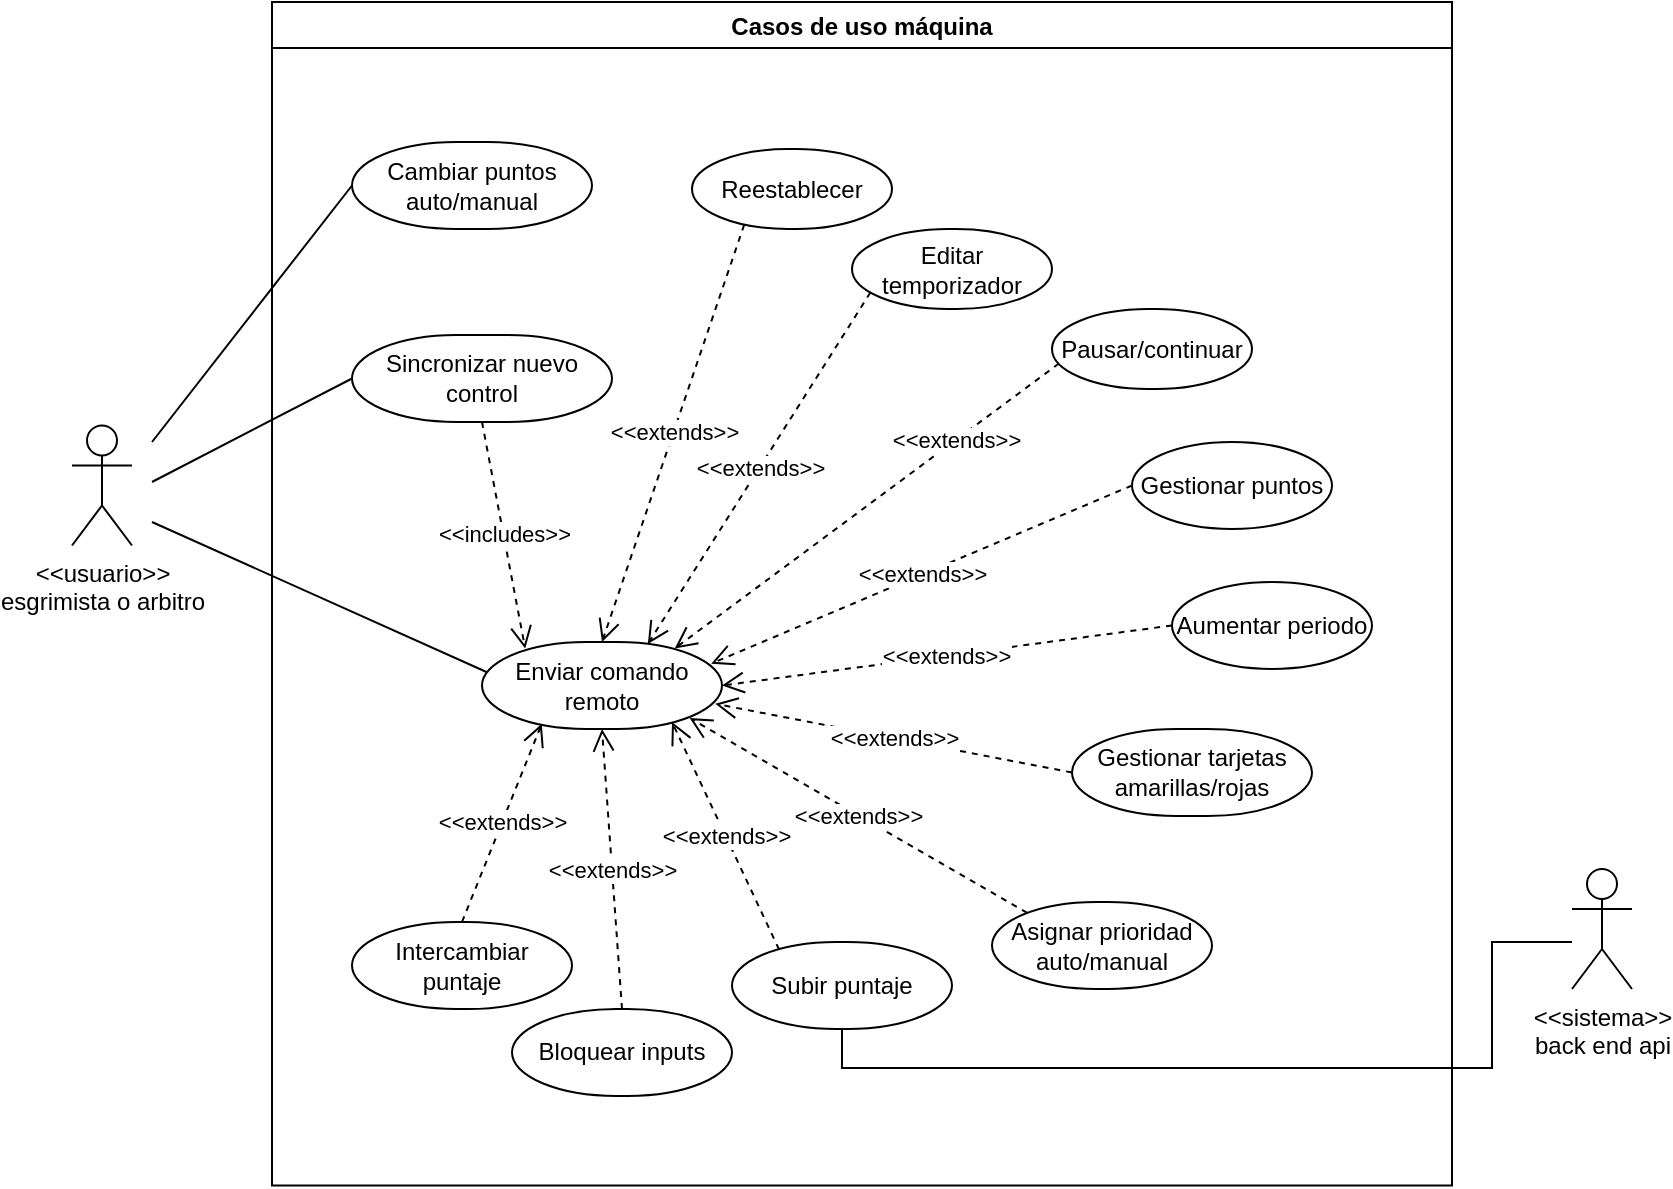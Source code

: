<mxfile version="21.3.7" type="device">
  <diagram name="Page-1" id="K6UgD4kqSmbPpRhTwACa">
    <mxGraphModel dx="2095" dy="1243" grid="1" gridSize="10" guides="1" tooltips="1" connect="1" arrows="1" fold="1" page="1" pageScale="1" pageWidth="850" pageHeight="1100" math="0" shadow="0">
      <root>
        <mxCell id="0" />
        <mxCell id="1" parent="0" />
        <mxCell id="auHC2lMCmRA8J_y3KW6C-5" value="Casos de uso máquina" style="swimlane;fillStyle=solid;swimlaneFillColor=default;container=0;" parent="1" vertex="1">
          <mxGeometry x="140" y="10" width="590" height="591.75" as="geometry">
            <mxRectangle x="105" y="130" width="100" height="30" as="alternateBounds" />
          </mxGeometry>
        </mxCell>
        <mxCell id="auHC2lMCmRA8J_y3KW6C-52" style="rounded=0;orthogonalLoop=1;jettySize=auto;html=1;entryX=0;entryY=0.5;entryDx=0;entryDy=0;jumpStyle=arc;endArrow=none;endFill=0;" parent="1" target="auHC2lMCmRA8J_y3KW6C-15" edge="1">
          <mxGeometry relative="1" as="geometry">
            <mxPoint x="80" y="250" as="sourcePoint" />
          </mxGeometry>
        </mxCell>
        <mxCell id="auHC2lMCmRA8J_y3KW6C-2" value="&amp;lt;&amp;lt;usuario&amp;gt;&amp;gt;&lt;br&gt;esgrimista o arbitro" style="shape=umlActor;verticalLabelPosition=bottom;verticalAlign=top;html=1;outlineConnect=0;" parent="1" vertex="1">
          <mxGeometry x="40" y="221.75" width="30" height="60" as="geometry" />
        </mxCell>
        <mxCell id="v4G_ObGwsf4DBaVxpbZ9-22" style="rounded=0;orthogonalLoop=1;jettySize=auto;html=1;entryX=0.021;entryY=0.348;entryDx=0;entryDy=0;jumpStyle=arc;endArrow=none;endFill=0;entryPerimeter=0;" edge="1" parent="1" target="v4G_ObGwsf4DBaVxpbZ9-21">
          <mxGeometry relative="1" as="geometry">
            <mxPoint x="80" y="270" as="sourcePoint" />
            <mxPoint x="250" y="242" as="targetPoint" />
          </mxGeometry>
        </mxCell>
        <mxCell id="v4G_ObGwsf4DBaVxpbZ9-29" style="rounded=0;orthogonalLoop=1;jettySize=auto;html=1;entryX=0;entryY=0.5;entryDx=0;entryDy=0;jumpStyle=arc;endArrow=none;endFill=0;" edge="1" parent="1" target="v4G_ObGwsf4DBaVxpbZ9-28">
          <mxGeometry relative="1" as="geometry">
            <mxPoint x="80" y="230" as="sourcePoint" />
            <mxPoint x="250" y="242" as="targetPoint" />
          </mxGeometry>
        </mxCell>
        <mxCell id="v4G_ObGwsf4DBaVxpbZ9-21" value="Enviar comando remoto" style="rounded=1;whiteSpace=wrap;html=1;perimeterSpacing=0;arcSize=120;" vertex="1" parent="1">
          <mxGeometry x="245" y="330" width="120" height="43.5" as="geometry" />
        </mxCell>
        <mxCell id="v4G_ObGwsf4DBaVxpbZ9-23" value="&amp;lt;&amp;lt;includes&amp;gt;&amp;gt;" style="endArrow=open;endSize=9;endFill=0;html=1;rounded=0;dashed=1;entryX=0.18;entryY=0.075;entryDx=0;entryDy=0;exitX=0.5;exitY=1;exitDx=0;exitDy=0;entryPerimeter=0;" edge="1" parent="1" source="auHC2lMCmRA8J_y3KW6C-15" target="v4G_ObGwsf4DBaVxpbZ9-21">
          <mxGeometry width="160" relative="1" as="geometry">
            <mxPoint x="372.16" y="253.5" as="sourcePoint" />
            <mxPoint x="270.0" y="291.307" as="targetPoint" />
          </mxGeometry>
        </mxCell>
        <mxCell id="v4G_ObGwsf4DBaVxpbZ9-65" value="&amp;lt;&amp;lt;extends&amp;gt;&amp;gt;" style="endArrow=open;endSize=9;endFill=0;html=1;rounded=0;dashed=1;entryX=0.249;entryY=0.941;entryDx=0;entryDy=0;exitX=0.5;exitY=0;exitDx=0;exitDy=0;entryPerimeter=0;" edge="1" parent="1" source="v4G_ObGwsf4DBaVxpbZ9-64" target="v4G_ObGwsf4DBaVxpbZ9-21">
          <mxGeometry width="160" relative="1" as="geometry">
            <mxPoint x="370" y="400" as="sourcePoint" />
            <mxPoint x="370" y="476" as="targetPoint" />
          </mxGeometry>
        </mxCell>
        <mxCell id="v4G_ObGwsf4DBaVxpbZ9-67" value="&amp;lt;&amp;lt;extends&amp;gt;&amp;gt;" style="endArrow=open;endSize=9;endFill=0;html=1;rounded=0;dashed=1;entryX=0.5;entryY=1;entryDx=0;entryDy=0;exitX=0.5;exitY=0;exitDx=0;exitDy=0;" edge="1" parent="1" source="v4G_ObGwsf4DBaVxpbZ9-63" target="v4G_ObGwsf4DBaVxpbZ9-21">
          <mxGeometry width="160" relative="1" as="geometry">
            <mxPoint x="255" y="490" as="sourcePoint" />
            <mxPoint x="295" y="391" as="targetPoint" />
          </mxGeometry>
        </mxCell>
        <mxCell id="v4G_ObGwsf4DBaVxpbZ9-68" value="&amp;lt;&amp;lt;extends&amp;gt;&amp;gt;" style="endArrow=open;endSize=9;endFill=0;html=1;rounded=0;dashed=1;exitX=0.214;exitY=0.086;exitDx=0;exitDy=0;exitPerimeter=0;" edge="1" parent="1" source="v4G_ObGwsf4DBaVxpbZ9-53">
          <mxGeometry width="160" relative="1" as="geometry">
            <mxPoint x="265" y="500" as="sourcePoint" />
            <mxPoint x="340" y="370" as="targetPoint" />
          </mxGeometry>
        </mxCell>
        <mxCell id="v4G_ObGwsf4DBaVxpbZ9-69" value="&amp;lt;&amp;lt;extends&amp;gt;&amp;gt;" style="endArrow=open;endSize=9;endFill=0;html=1;rounded=0;dashed=1;entryX=0.865;entryY=0.874;entryDx=0;entryDy=0;exitX=0.16;exitY=0.124;exitDx=0;exitDy=0;entryPerimeter=0;exitPerimeter=0;" edge="1" parent="1" source="v4G_ObGwsf4DBaVxpbZ9-44" target="v4G_ObGwsf4DBaVxpbZ9-21">
          <mxGeometry width="160" relative="1" as="geometry">
            <mxPoint x="275" y="510" as="sourcePoint" />
            <mxPoint x="315" y="411" as="targetPoint" />
          </mxGeometry>
        </mxCell>
        <mxCell id="v4G_ObGwsf4DBaVxpbZ9-70" value="&amp;lt;&amp;lt;extends&amp;gt;&amp;gt;" style="endArrow=open;endSize=9;endFill=0;html=1;rounded=0;dashed=1;entryX=0.5;entryY=0;entryDx=0;entryDy=0;exitX=0.261;exitY=0.947;exitDx=0;exitDy=0;exitPerimeter=0;" edge="1" parent="1" source="v4G_ObGwsf4DBaVxpbZ9-45" target="v4G_ObGwsf4DBaVxpbZ9-21">
          <mxGeometry width="160" relative="1" as="geometry">
            <mxPoint x="360" y="249" as="sourcePoint" />
            <mxPoint x="400" y="150" as="targetPoint" />
          </mxGeometry>
        </mxCell>
        <mxCell id="v4G_ObGwsf4DBaVxpbZ9-72" value="&amp;lt;&amp;lt;extends&amp;gt;&amp;gt;" style="endArrow=open;endSize=9;endFill=0;html=1;rounded=0;dashed=1;entryX=0.691;entryY=0.023;entryDx=0;entryDy=0;exitX=0.092;exitY=0.794;exitDx=0;exitDy=0;entryPerimeter=0;exitPerimeter=0;" edge="1" parent="1" source="v4G_ObGwsf4DBaVxpbZ9-37" target="v4G_ObGwsf4DBaVxpbZ9-21">
          <mxGeometry width="160" relative="1" as="geometry">
            <mxPoint x="434" y="129" as="sourcePoint" />
            <mxPoint x="342" y="341" as="targetPoint" />
          </mxGeometry>
        </mxCell>
        <mxCell id="v4G_ObGwsf4DBaVxpbZ9-73" value="&amp;lt;&amp;lt;extends&amp;gt;&amp;gt;" style="endArrow=open;endSize=9;endFill=0;html=1;rounded=0;dashed=1;entryX=0.803;entryY=0.075;entryDx=0;entryDy=0;entryPerimeter=0;exitX=0.035;exitY=0.681;exitDx=0;exitDy=0;exitPerimeter=0;" edge="1" parent="1" source="v4G_ObGwsf4DBaVxpbZ9-46" target="v4G_ObGwsf4DBaVxpbZ9-21">
          <mxGeometry x="-0.47" width="160" relative="1" as="geometry">
            <mxPoint x="530" y="190" as="sourcePoint" />
            <mxPoint x="363" y="348" as="targetPoint" />
            <mxPoint as="offset" />
          </mxGeometry>
        </mxCell>
        <mxCell id="v4G_ObGwsf4DBaVxpbZ9-74" value="&amp;lt;&amp;lt;extends&amp;gt;&amp;gt;" style="endArrow=open;endSize=9;endFill=0;html=1;rounded=0;dashed=1;entryX=0.955;entryY=0.249;entryDx=0;entryDy=0;exitX=0;exitY=0.5;exitDx=0;exitDy=0;entryPerimeter=0;" edge="1" parent="1" source="v4G_ObGwsf4DBaVxpbZ9-41" target="v4G_ObGwsf4DBaVxpbZ9-21">
          <mxGeometry width="160" relative="1" as="geometry">
            <mxPoint x="465" y="190" as="sourcePoint" />
            <mxPoint x="352" y="344" as="targetPoint" />
          </mxGeometry>
        </mxCell>
        <mxCell id="v4G_ObGwsf4DBaVxpbZ9-64" value="Intercambiar puntaje" style="rounded=1;whiteSpace=wrap;html=1;perimeterSpacing=0;arcSize=120;" vertex="1" parent="1">
          <mxGeometry x="180" y="470" width="110" height="43.5" as="geometry" />
        </mxCell>
        <mxCell id="v4G_ObGwsf4DBaVxpbZ9-75" value="&amp;lt;&amp;lt;extends&amp;gt;&amp;gt;" style="endArrow=open;endSize=9;endFill=0;html=1;rounded=0;dashed=1;entryX=1;entryY=0.5;entryDx=0;entryDy=0;exitX=0;exitY=0.5;exitDx=0;exitDy=0;" edge="1" parent="1" source="v4G_ObGwsf4DBaVxpbZ9-52" target="v4G_ObGwsf4DBaVxpbZ9-21">
          <mxGeometry width="160" relative="1" as="geometry">
            <mxPoint x="609" y="272" as="sourcePoint" />
            <mxPoint x="374" y="365" as="targetPoint" />
          </mxGeometry>
        </mxCell>
        <mxCell id="v4G_ObGwsf4DBaVxpbZ9-76" value="&amp;lt;&amp;lt;extends&amp;gt;&amp;gt;" style="endArrow=open;endSize=9;endFill=0;html=1;rounded=0;dashed=1;entryX=0.972;entryY=0.711;entryDx=0;entryDy=0;entryPerimeter=0;exitX=0;exitY=0.5;exitDx=0;exitDy=0;" edge="1" parent="1" source="v4G_ObGwsf4DBaVxpbZ9-36" target="v4G_ObGwsf4DBaVxpbZ9-21">
          <mxGeometry width="160" relative="1" as="geometry">
            <mxPoint x="530" y="400" as="sourcePoint" />
            <mxPoint x="375" y="362" as="targetPoint" />
          </mxGeometry>
        </mxCell>
        <mxCell id="v4G_ObGwsf4DBaVxpbZ9-28" value="Cambiar puntos auto/manual" style="rounded=1;whiteSpace=wrap;html=1;perimeterSpacing=0;arcSize=120;" vertex="1" parent="1">
          <mxGeometry x="180" y="80" width="120" height="43.5" as="geometry" />
        </mxCell>
        <mxCell id="auHC2lMCmRA8J_y3KW6C-15" value="Sincronizar nuevo control" style="rounded=1;whiteSpace=wrap;html=1;perimeterSpacing=0;arcSize=120;" parent="1" vertex="1">
          <mxGeometry x="180" y="176.5" width="130" height="43.5" as="geometry" />
        </mxCell>
        <mxCell id="v4G_ObGwsf4DBaVxpbZ9-45" value="Reestablecer" style="rounded=1;whiteSpace=wrap;html=1;perimeterSpacing=0;arcSize=120;" vertex="1" parent="1">
          <mxGeometry x="350" y="83.5" width="100" height="40" as="geometry" />
        </mxCell>
        <mxCell id="v4G_ObGwsf4DBaVxpbZ9-37" value="Editar temporizador" style="rounded=1;whiteSpace=wrap;html=1;perimeterSpacing=0;arcSize=120;" vertex="1" parent="1">
          <mxGeometry x="430" y="123.5" width="100" height="40" as="geometry" />
        </mxCell>
        <mxCell id="v4G_ObGwsf4DBaVxpbZ9-46" value="Pausar/continuar" style="rounded=1;whiteSpace=wrap;html=1;perimeterSpacing=0;arcSize=120;" vertex="1" parent="1">
          <mxGeometry x="530" y="163.5" width="100" height="40" as="geometry" />
        </mxCell>
        <mxCell id="v4G_ObGwsf4DBaVxpbZ9-41" value="Gestionar puntos" style="rounded=1;whiteSpace=wrap;html=1;perimeterSpacing=0;arcSize=120;" vertex="1" parent="1">
          <mxGeometry x="570" y="230" width="100" height="43.5" as="geometry" />
        </mxCell>
        <mxCell id="v4G_ObGwsf4DBaVxpbZ9-52" value="Aumentar periodo" style="rounded=1;whiteSpace=wrap;html=1;perimeterSpacing=0;arcSize=120;" vertex="1" parent="1">
          <mxGeometry x="590" y="300" width="100" height="43.5" as="geometry" />
        </mxCell>
        <mxCell id="v4G_ObGwsf4DBaVxpbZ9-36" value="Gestionar tarjetas amarillas/rojas" style="rounded=1;whiteSpace=wrap;html=1;perimeterSpacing=0;arcSize=120;" vertex="1" parent="1">
          <mxGeometry x="540" y="373.5" width="120" height="43.5" as="geometry" />
        </mxCell>
        <mxCell id="v4G_ObGwsf4DBaVxpbZ9-53" value="Subir puntaje" style="rounded=1;whiteSpace=wrap;html=1;perimeterSpacing=0;arcSize=120;" vertex="1" parent="1">
          <mxGeometry x="370" y="480" width="110" height="43.5" as="geometry" />
        </mxCell>
        <mxCell id="v4G_ObGwsf4DBaVxpbZ9-63" value="Bloquear inputs" style="rounded=1;whiteSpace=wrap;html=1;perimeterSpacing=0;arcSize=120;" vertex="1" parent="1">
          <mxGeometry x="260" y="513.5" width="110" height="43.5" as="geometry" />
        </mxCell>
        <mxCell id="v4G_ObGwsf4DBaVxpbZ9-44" value="Asignar prioridad auto/manual" style="rounded=1;whiteSpace=wrap;html=1;perimeterSpacing=0;arcSize=120;" vertex="1" parent="1">
          <mxGeometry x="500" y="460" width="110" height="43.5" as="geometry" />
        </mxCell>
        <mxCell id="v4G_ObGwsf4DBaVxpbZ9-77" value="&amp;lt;&amp;lt;sistema&amp;gt;&amp;gt;&lt;br&gt;back end api" style="shape=umlActor;verticalLabelPosition=bottom;verticalAlign=top;html=1;outlineConnect=0;" vertex="1" parent="1">
          <mxGeometry x="790" y="443.5" width="30" height="60" as="geometry" />
        </mxCell>
        <mxCell id="v4G_ObGwsf4DBaVxpbZ9-78" style="rounded=0;orthogonalLoop=1;jettySize=auto;html=1;jumpStyle=arc;endArrow=none;endFill=0;exitX=0.5;exitY=1;exitDx=0;exitDy=0;edgeStyle=orthogonalEdgeStyle;" edge="1" parent="1" source="v4G_ObGwsf4DBaVxpbZ9-53">
          <mxGeometry relative="1" as="geometry">
            <mxPoint x="90" y="280" as="sourcePoint" />
            <mxPoint x="790" y="480" as="targetPoint" />
            <Array as="points">
              <mxPoint x="425" y="543" />
              <mxPoint x="750" y="543" />
              <mxPoint x="750" y="480" />
            </Array>
          </mxGeometry>
        </mxCell>
      </root>
    </mxGraphModel>
  </diagram>
</mxfile>
